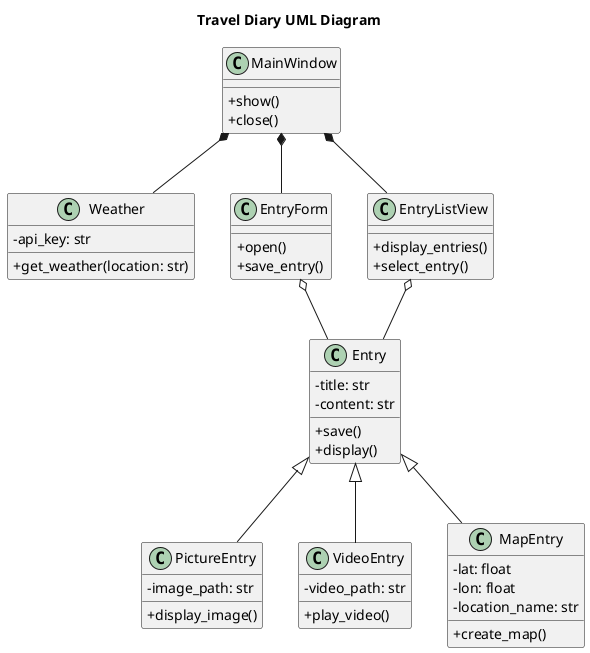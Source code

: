 @startuml TravelDiary
skinparam classAttributeIconSize 0
title Travel Diary UML Diagram

class Entry {
    - title: str
    - content: str
    + save()
    + display()
}

class PictureEntry {
    - image_path: str
    + display_image()
}

class VideoEntry {
    - video_path: str
    + play_video()
}

class MapEntry {
    - lat: float
    - lon: float
    - location_name: str
    + create_map()
}

class Weather {
    - api_key: str
    + get_weather(location: str)
}

class MainWindow {
    + show()
    + close()
}

class EntryForm {
    + open()
    + save_entry()
}

class EntryListView {
    + display_entries()
    + select_entry()
}

Entry <|-- PictureEntry
Entry <|-- VideoEntry
Entry <|-- MapEntry

MainWindow *-- EntryForm
MainWindow *-- EntryListView
EntryForm o-- Entry
EntryListView o-- Entry
MainWindow *-- Weather

@enduml